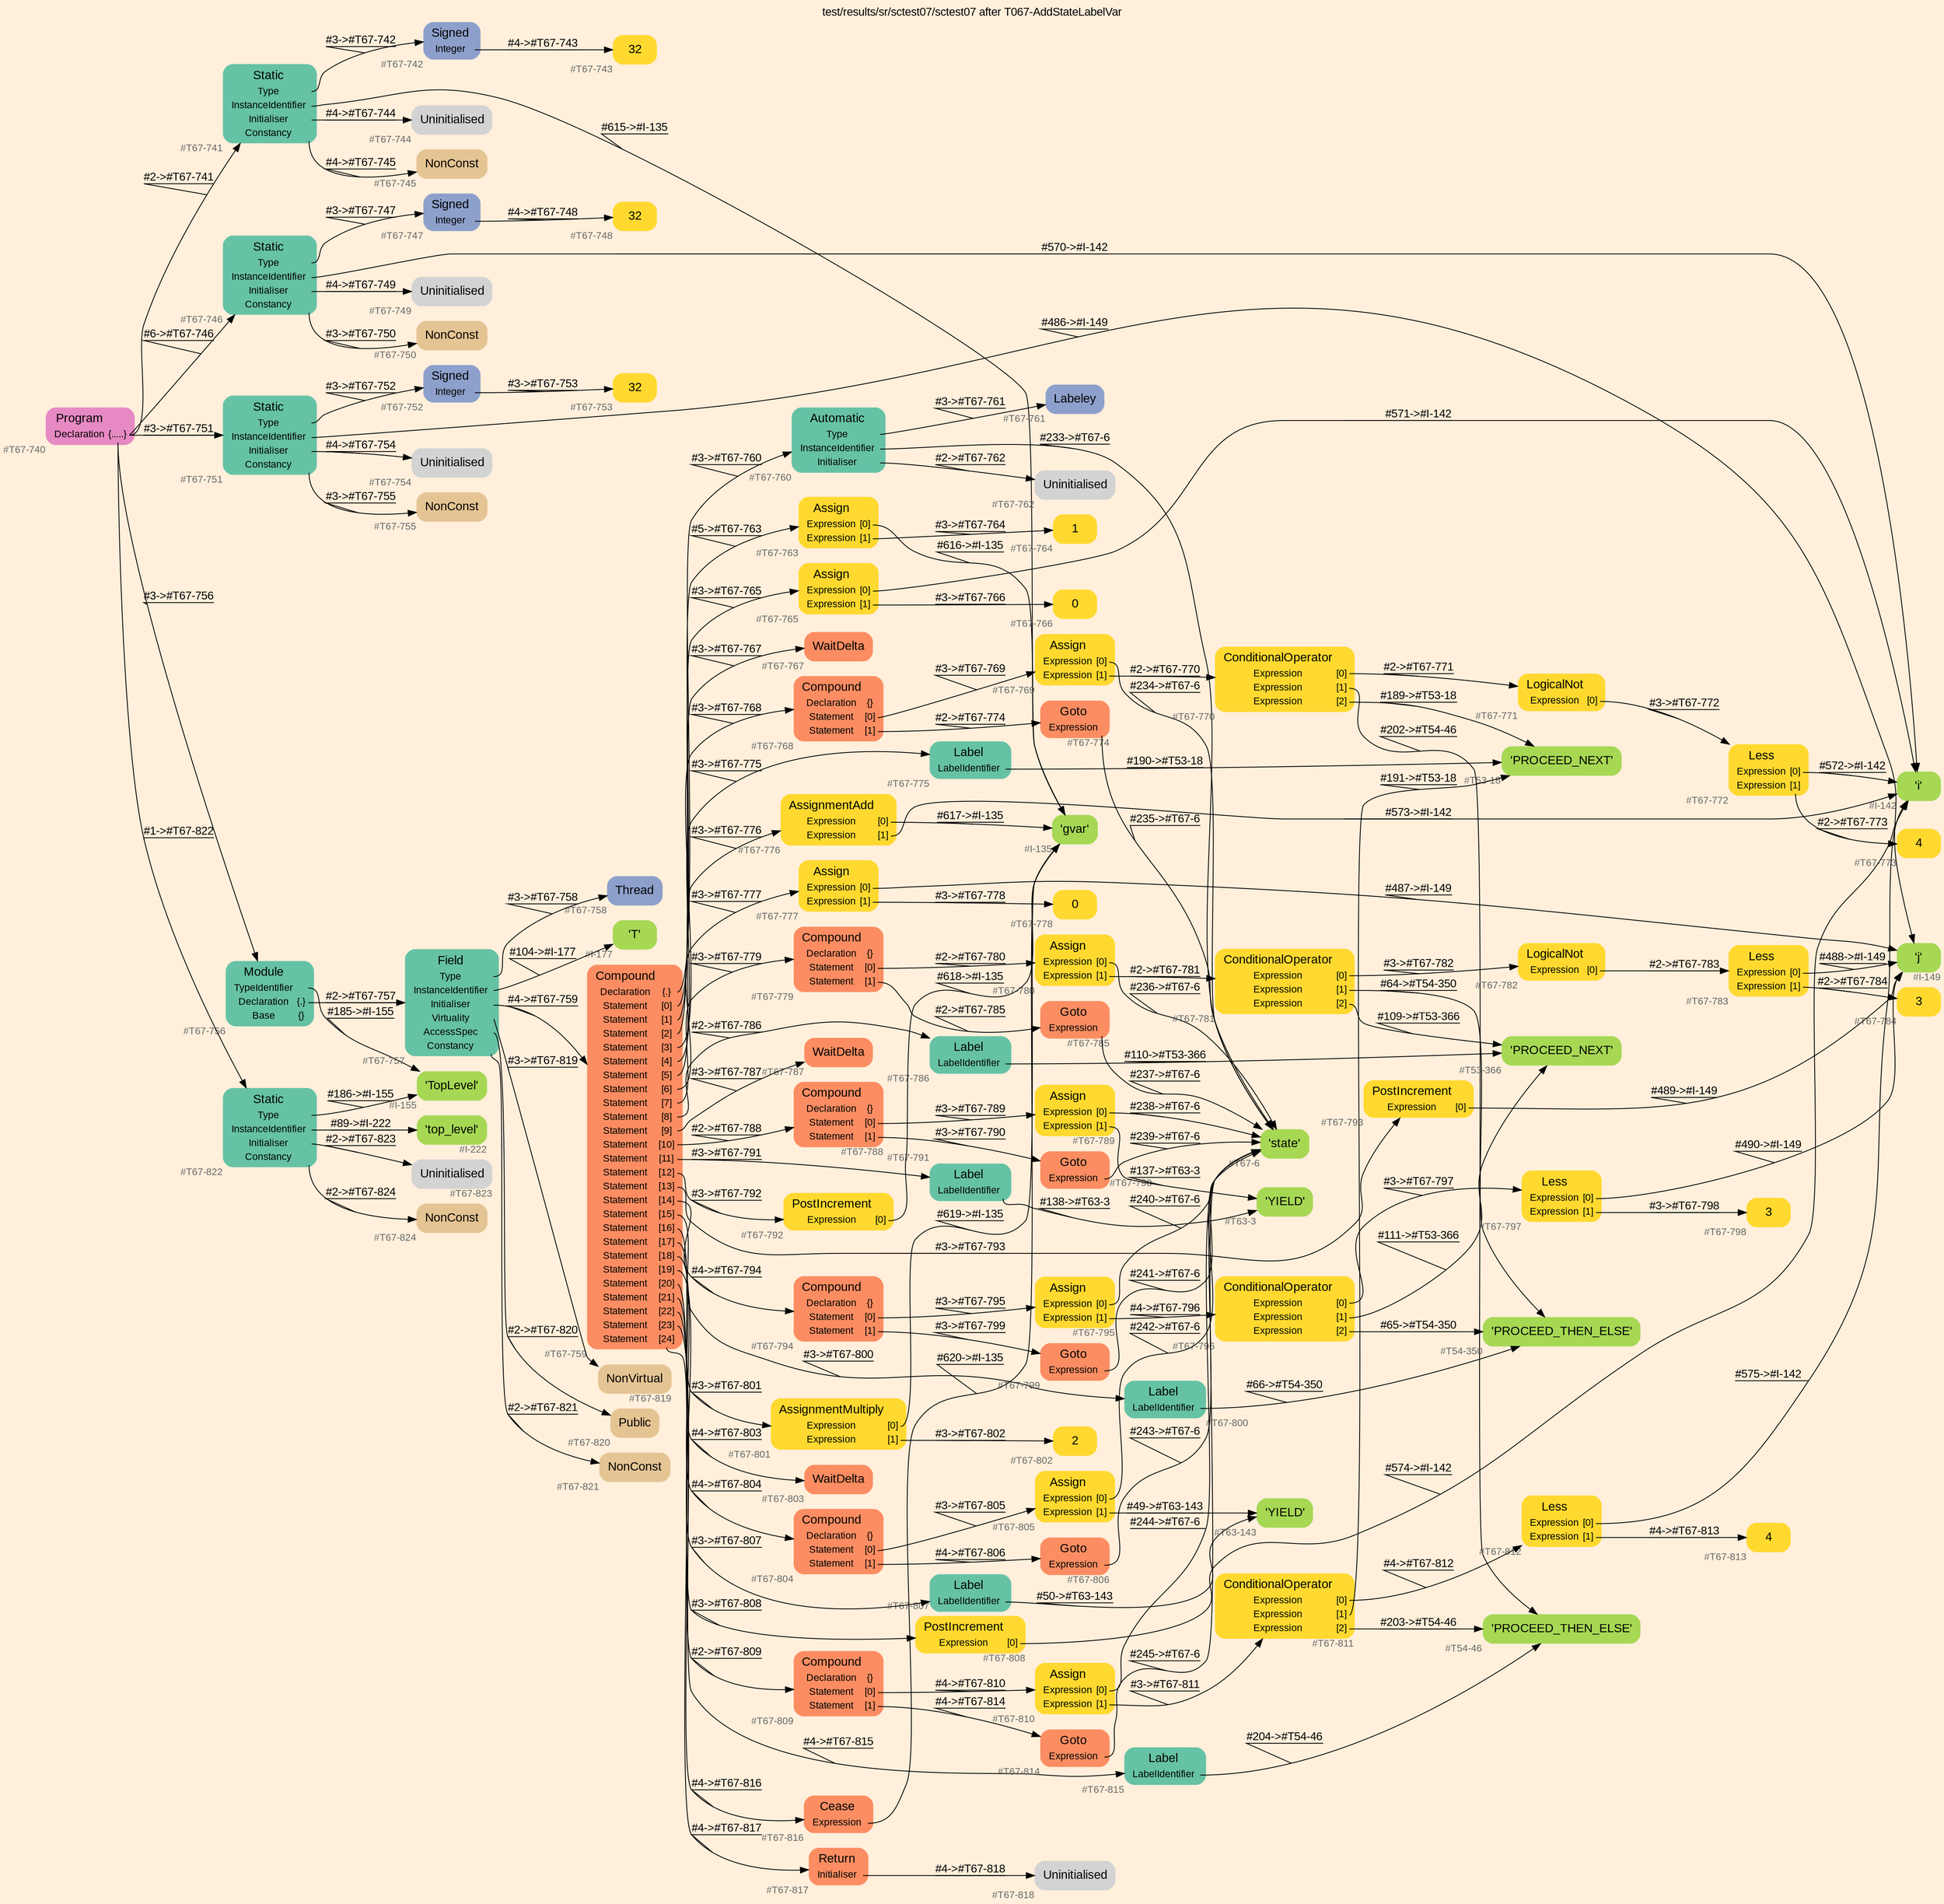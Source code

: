 digraph "test/results/sr/sctest07/sctest07 after T067-AddStateLabelVar" {
label = "test/results/sr/sctest07/sctest07 after T067-AddStateLabelVar"
labelloc = t
graph [
    rankdir = "LR"
    ranksep = 0.3
    bgcolor = antiquewhite1
    color = black
    fontcolor = black
    fontname = "Arial"
];
node [
    fontname = "Arial"
];
edge [
    fontname = "Arial"
];

// -------------------- node figure --------------------
// -------- block #T67-740 ----------
"#T67-740" [
    fillcolor = "/set28/4"
    xlabel = "#T67-740"
    fontsize = "12"
    fontcolor = grey40
    shape = "plaintext"
    label = <<TABLE BORDER="0" CELLBORDER="0" CELLSPACING="0">
     <TR><TD><FONT COLOR="black" POINT-SIZE="15">Program</FONT></TD></TR>
     <TR><TD><FONT COLOR="black" POINT-SIZE="12">Declaration</FONT></TD><TD PORT="port0"><FONT COLOR="black" POINT-SIZE="12">{.....}</FONT></TD></TR>
    </TABLE>>
    style = "rounded,filled"
];

// -------- block #T67-741 ----------
"#T67-741" [
    fillcolor = "/set28/1"
    xlabel = "#T67-741"
    fontsize = "12"
    fontcolor = grey40
    shape = "plaintext"
    label = <<TABLE BORDER="0" CELLBORDER="0" CELLSPACING="0">
     <TR><TD><FONT COLOR="black" POINT-SIZE="15">Static</FONT></TD></TR>
     <TR><TD><FONT COLOR="black" POINT-SIZE="12">Type</FONT></TD><TD PORT="port0"></TD></TR>
     <TR><TD><FONT COLOR="black" POINT-SIZE="12">InstanceIdentifier</FONT></TD><TD PORT="port1"></TD></TR>
     <TR><TD><FONT COLOR="black" POINT-SIZE="12">Initialiser</FONT></TD><TD PORT="port2"></TD></TR>
     <TR><TD><FONT COLOR="black" POINT-SIZE="12">Constancy</FONT></TD><TD PORT="port3"></TD></TR>
    </TABLE>>
    style = "rounded,filled"
];

// -------- block #T67-742 ----------
"#T67-742" [
    fillcolor = "/set28/3"
    xlabel = "#T67-742"
    fontsize = "12"
    fontcolor = grey40
    shape = "plaintext"
    label = <<TABLE BORDER="0" CELLBORDER="0" CELLSPACING="0">
     <TR><TD><FONT COLOR="black" POINT-SIZE="15">Signed</FONT></TD></TR>
     <TR><TD><FONT COLOR="black" POINT-SIZE="12">Integer</FONT></TD><TD PORT="port0"></TD></TR>
    </TABLE>>
    style = "rounded,filled"
];

// -------- block #T67-743 ----------
"#T67-743" [
    fillcolor = "/set28/6"
    xlabel = "#T67-743"
    fontsize = "12"
    fontcolor = grey40
    shape = "plaintext"
    label = <<TABLE BORDER="0" CELLBORDER="0" CELLSPACING="0">
     <TR><TD><FONT COLOR="black" POINT-SIZE="15">32</FONT></TD></TR>
    </TABLE>>
    style = "rounded,filled"
];

// -------- block #I-135 ----------
"#I-135" [
    fillcolor = "/set28/5"
    xlabel = "#I-135"
    fontsize = "12"
    fontcolor = grey40
    shape = "plaintext"
    label = <<TABLE BORDER="0" CELLBORDER="0" CELLSPACING="0">
     <TR><TD><FONT COLOR="black" POINT-SIZE="15">'gvar'</FONT></TD></TR>
    </TABLE>>
    style = "rounded,filled"
];

// -------- block #T67-744 ----------
"#T67-744" [
    xlabel = "#T67-744"
    fontsize = "12"
    fontcolor = grey40
    shape = "plaintext"
    label = <<TABLE BORDER="0" CELLBORDER="0" CELLSPACING="0">
     <TR><TD><FONT COLOR="black" POINT-SIZE="15">Uninitialised</FONT></TD></TR>
    </TABLE>>
    style = "rounded,filled"
];

// -------- block #T67-745 ----------
"#T67-745" [
    fillcolor = "/set28/7"
    xlabel = "#T67-745"
    fontsize = "12"
    fontcolor = grey40
    shape = "plaintext"
    label = <<TABLE BORDER="0" CELLBORDER="0" CELLSPACING="0">
     <TR><TD><FONT COLOR="black" POINT-SIZE="15">NonConst</FONT></TD></TR>
    </TABLE>>
    style = "rounded,filled"
];

// -------- block #T67-746 ----------
"#T67-746" [
    fillcolor = "/set28/1"
    xlabel = "#T67-746"
    fontsize = "12"
    fontcolor = grey40
    shape = "plaintext"
    label = <<TABLE BORDER="0" CELLBORDER="0" CELLSPACING="0">
     <TR><TD><FONT COLOR="black" POINT-SIZE="15">Static</FONT></TD></TR>
     <TR><TD><FONT COLOR="black" POINT-SIZE="12">Type</FONT></TD><TD PORT="port0"></TD></TR>
     <TR><TD><FONT COLOR="black" POINT-SIZE="12">InstanceIdentifier</FONT></TD><TD PORT="port1"></TD></TR>
     <TR><TD><FONT COLOR="black" POINT-SIZE="12">Initialiser</FONT></TD><TD PORT="port2"></TD></TR>
     <TR><TD><FONT COLOR="black" POINT-SIZE="12">Constancy</FONT></TD><TD PORT="port3"></TD></TR>
    </TABLE>>
    style = "rounded,filled"
];

// -------- block #T67-747 ----------
"#T67-747" [
    fillcolor = "/set28/3"
    xlabel = "#T67-747"
    fontsize = "12"
    fontcolor = grey40
    shape = "plaintext"
    label = <<TABLE BORDER="0" CELLBORDER="0" CELLSPACING="0">
     <TR><TD><FONT COLOR="black" POINT-SIZE="15">Signed</FONT></TD></TR>
     <TR><TD><FONT COLOR="black" POINT-SIZE="12">Integer</FONT></TD><TD PORT="port0"></TD></TR>
    </TABLE>>
    style = "rounded,filled"
];

// -------- block #T67-748 ----------
"#T67-748" [
    fillcolor = "/set28/6"
    xlabel = "#T67-748"
    fontsize = "12"
    fontcolor = grey40
    shape = "plaintext"
    label = <<TABLE BORDER="0" CELLBORDER="0" CELLSPACING="0">
     <TR><TD><FONT COLOR="black" POINT-SIZE="15">32</FONT></TD></TR>
    </TABLE>>
    style = "rounded,filled"
];

// -------- block #I-142 ----------
"#I-142" [
    fillcolor = "/set28/5"
    xlabel = "#I-142"
    fontsize = "12"
    fontcolor = grey40
    shape = "plaintext"
    label = <<TABLE BORDER="0" CELLBORDER="0" CELLSPACING="0">
     <TR><TD><FONT COLOR="black" POINT-SIZE="15">'i'</FONT></TD></TR>
    </TABLE>>
    style = "rounded,filled"
];

// -------- block #T67-749 ----------
"#T67-749" [
    xlabel = "#T67-749"
    fontsize = "12"
    fontcolor = grey40
    shape = "plaintext"
    label = <<TABLE BORDER="0" CELLBORDER="0" CELLSPACING="0">
     <TR><TD><FONT COLOR="black" POINT-SIZE="15">Uninitialised</FONT></TD></TR>
    </TABLE>>
    style = "rounded,filled"
];

// -------- block #T67-750 ----------
"#T67-750" [
    fillcolor = "/set28/7"
    xlabel = "#T67-750"
    fontsize = "12"
    fontcolor = grey40
    shape = "plaintext"
    label = <<TABLE BORDER="0" CELLBORDER="0" CELLSPACING="0">
     <TR><TD><FONT COLOR="black" POINT-SIZE="15">NonConst</FONT></TD></TR>
    </TABLE>>
    style = "rounded,filled"
];

// -------- block #T67-751 ----------
"#T67-751" [
    fillcolor = "/set28/1"
    xlabel = "#T67-751"
    fontsize = "12"
    fontcolor = grey40
    shape = "plaintext"
    label = <<TABLE BORDER="0" CELLBORDER="0" CELLSPACING="0">
     <TR><TD><FONT COLOR="black" POINT-SIZE="15">Static</FONT></TD></TR>
     <TR><TD><FONT COLOR="black" POINT-SIZE="12">Type</FONT></TD><TD PORT="port0"></TD></TR>
     <TR><TD><FONT COLOR="black" POINT-SIZE="12">InstanceIdentifier</FONT></TD><TD PORT="port1"></TD></TR>
     <TR><TD><FONT COLOR="black" POINT-SIZE="12">Initialiser</FONT></TD><TD PORT="port2"></TD></TR>
     <TR><TD><FONT COLOR="black" POINT-SIZE="12">Constancy</FONT></TD><TD PORT="port3"></TD></TR>
    </TABLE>>
    style = "rounded,filled"
];

// -------- block #T67-752 ----------
"#T67-752" [
    fillcolor = "/set28/3"
    xlabel = "#T67-752"
    fontsize = "12"
    fontcolor = grey40
    shape = "plaintext"
    label = <<TABLE BORDER="0" CELLBORDER="0" CELLSPACING="0">
     <TR><TD><FONT COLOR="black" POINT-SIZE="15">Signed</FONT></TD></TR>
     <TR><TD><FONT COLOR="black" POINT-SIZE="12">Integer</FONT></TD><TD PORT="port0"></TD></TR>
    </TABLE>>
    style = "rounded,filled"
];

// -------- block #T67-753 ----------
"#T67-753" [
    fillcolor = "/set28/6"
    xlabel = "#T67-753"
    fontsize = "12"
    fontcolor = grey40
    shape = "plaintext"
    label = <<TABLE BORDER="0" CELLBORDER="0" CELLSPACING="0">
     <TR><TD><FONT COLOR="black" POINT-SIZE="15">32</FONT></TD></TR>
    </TABLE>>
    style = "rounded,filled"
];

// -------- block #I-149 ----------
"#I-149" [
    fillcolor = "/set28/5"
    xlabel = "#I-149"
    fontsize = "12"
    fontcolor = grey40
    shape = "plaintext"
    label = <<TABLE BORDER="0" CELLBORDER="0" CELLSPACING="0">
     <TR><TD><FONT COLOR="black" POINT-SIZE="15">'j'</FONT></TD></TR>
    </TABLE>>
    style = "rounded,filled"
];

// -------- block #T67-754 ----------
"#T67-754" [
    xlabel = "#T67-754"
    fontsize = "12"
    fontcolor = grey40
    shape = "plaintext"
    label = <<TABLE BORDER="0" CELLBORDER="0" CELLSPACING="0">
     <TR><TD><FONT COLOR="black" POINT-SIZE="15">Uninitialised</FONT></TD></TR>
    </TABLE>>
    style = "rounded,filled"
];

// -------- block #T67-755 ----------
"#T67-755" [
    fillcolor = "/set28/7"
    xlabel = "#T67-755"
    fontsize = "12"
    fontcolor = grey40
    shape = "plaintext"
    label = <<TABLE BORDER="0" CELLBORDER="0" CELLSPACING="0">
     <TR><TD><FONT COLOR="black" POINT-SIZE="15">NonConst</FONT></TD></TR>
    </TABLE>>
    style = "rounded,filled"
];

// -------- block #T67-756 ----------
"#T67-756" [
    fillcolor = "/set28/1"
    xlabel = "#T67-756"
    fontsize = "12"
    fontcolor = grey40
    shape = "plaintext"
    label = <<TABLE BORDER="0" CELLBORDER="0" CELLSPACING="0">
     <TR><TD><FONT COLOR="black" POINT-SIZE="15">Module</FONT></TD></TR>
     <TR><TD><FONT COLOR="black" POINT-SIZE="12">TypeIdentifier</FONT></TD><TD PORT="port0"></TD></TR>
     <TR><TD><FONT COLOR="black" POINT-SIZE="12">Declaration</FONT></TD><TD PORT="port1"><FONT COLOR="black" POINT-SIZE="12">{.}</FONT></TD></TR>
     <TR><TD><FONT COLOR="black" POINT-SIZE="12">Base</FONT></TD><TD PORT="port2"><FONT COLOR="black" POINT-SIZE="12">{}</FONT></TD></TR>
    </TABLE>>
    style = "rounded,filled"
];

// -------- block #I-155 ----------
"#I-155" [
    fillcolor = "/set28/5"
    xlabel = "#I-155"
    fontsize = "12"
    fontcolor = grey40
    shape = "plaintext"
    label = <<TABLE BORDER="0" CELLBORDER="0" CELLSPACING="0">
     <TR><TD><FONT COLOR="black" POINT-SIZE="15">'TopLevel'</FONT></TD></TR>
    </TABLE>>
    style = "rounded,filled"
];

// -------- block #T67-757 ----------
"#T67-757" [
    fillcolor = "/set28/1"
    xlabel = "#T67-757"
    fontsize = "12"
    fontcolor = grey40
    shape = "plaintext"
    label = <<TABLE BORDER="0" CELLBORDER="0" CELLSPACING="0">
     <TR><TD><FONT COLOR="black" POINT-SIZE="15">Field</FONT></TD></TR>
     <TR><TD><FONT COLOR="black" POINT-SIZE="12">Type</FONT></TD><TD PORT="port0"></TD></TR>
     <TR><TD><FONT COLOR="black" POINT-SIZE="12">InstanceIdentifier</FONT></TD><TD PORT="port1"></TD></TR>
     <TR><TD><FONT COLOR="black" POINT-SIZE="12">Initialiser</FONT></TD><TD PORT="port2"></TD></TR>
     <TR><TD><FONT COLOR="black" POINT-SIZE="12">Virtuality</FONT></TD><TD PORT="port3"></TD></TR>
     <TR><TD><FONT COLOR="black" POINT-SIZE="12">AccessSpec</FONT></TD><TD PORT="port4"></TD></TR>
     <TR><TD><FONT COLOR="black" POINT-SIZE="12">Constancy</FONT></TD><TD PORT="port5"></TD></TR>
    </TABLE>>
    style = "rounded,filled"
];

// -------- block #T67-758 ----------
"#T67-758" [
    fillcolor = "/set28/3"
    xlabel = "#T67-758"
    fontsize = "12"
    fontcolor = grey40
    shape = "plaintext"
    label = <<TABLE BORDER="0" CELLBORDER="0" CELLSPACING="0">
     <TR><TD><FONT COLOR="black" POINT-SIZE="15">Thread</FONT></TD></TR>
    </TABLE>>
    style = "rounded,filled"
];

// -------- block #I-177 ----------
"#I-177" [
    fillcolor = "/set28/5"
    xlabel = "#I-177"
    fontsize = "12"
    fontcolor = grey40
    shape = "plaintext"
    label = <<TABLE BORDER="0" CELLBORDER="0" CELLSPACING="0">
     <TR><TD><FONT COLOR="black" POINT-SIZE="15">'T'</FONT></TD></TR>
    </TABLE>>
    style = "rounded,filled"
];

// -------- block #T67-759 ----------
"#T67-759" [
    fillcolor = "/set28/2"
    xlabel = "#T67-759"
    fontsize = "12"
    fontcolor = grey40
    shape = "plaintext"
    label = <<TABLE BORDER="0" CELLBORDER="0" CELLSPACING="0">
     <TR><TD><FONT COLOR="black" POINT-SIZE="15">Compound</FONT></TD></TR>
     <TR><TD><FONT COLOR="black" POINT-SIZE="12">Declaration</FONT></TD><TD PORT="port0"><FONT COLOR="black" POINT-SIZE="12">{.}</FONT></TD></TR>
     <TR><TD><FONT COLOR="black" POINT-SIZE="12">Statement</FONT></TD><TD PORT="port1"><FONT COLOR="black" POINT-SIZE="12">[0]</FONT></TD></TR>
     <TR><TD><FONT COLOR="black" POINT-SIZE="12">Statement</FONT></TD><TD PORT="port2"><FONT COLOR="black" POINT-SIZE="12">[1]</FONT></TD></TR>
     <TR><TD><FONT COLOR="black" POINT-SIZE="12">Statement</FONT></TD><TD PORT="port3"><FONT COLOR="black" POINT-SIZE="12">[2]</FONT></TD></TR>
     <TR><TD><FONT COLOR="black" POINT-SIZE="12">Statement</FONT></TD><TD PORT="port4"><FONT COLOR="black" POINT-SIZE="12">[3]</FONT></TD></TR>
     <TR><TD><FONT COLOR="black" POINT-SIZE="12">Statement</FONT></TD><TD PORT="port5"><FONT COLOR="black" POINT-SIZE="12">[4]</FONT></TD></TR>
     <TR><TD><FONT COLOR="black" POINT-SIZE="12">Statement</FONT></TD><TD PORT="port6"><FONT COLOR="black" POINT-SIZE="12">[5]</FONT></TD></TR>
     <TR><TD><FONT COLOR="black" POINT-SIZE="12">Statement</FONT></TD><TD PORT="port7"><FONT COLOR="black" POINT-SIZE="12">[6]</FONT></TD></TR>
     <TR><TD><FONT COLOR="black" POINT-SIZE="12">Statement</FONT></TD><TD PORT="port8"><FONT COLOR="black" POINT-SIZE="12">[7]</FONT></TD></TR>
     <TR><TD><FONT COLOR="black" POINT-SIZE="12">Statement</FONT></TD><TD PORT="port9"><FONT COLOR="black" POINT-SIZE="12">[8]</FONT></TD></TR>
     <TR><TD><FONT COLOR="black" POINT-SIZE="12">Statement</FONT></TD><TD PORT="port10"><FONT COLOR="black" POINT-SIZE="12">[9]</FONT></TD></TR>
     <TR><TD><FONT COLOR="black" POINT-SIZE="12">Statement</FONT></TD><TD PORT="port11"><FONT COLOR="black" POINT-SIZE="12">[10]</FONT></TD></TR>
     <TR><TD><FONT COLOR="black" POINT-SIZE="12">Statement</FONT></TD><TD PORT="port12"><FONT COLOR="black" POINT-SIZE="12">[11]</FONT></TD></TR>
     <TR><TD><FONT COLOR="black" POINT-SIZE="12">Statement</FONT></TD><TD PORT="port13"><FONT COLOR="black" POINT-SIZE="12">[12]</FONT></TD></TR>
     <TR><TD><FONT COLOR="black" POINT-SIZE="12">Statement</FONT></TD><TD PORT="port14"><FONT COLOR="black" POINT-SIZE="12">[13]</FONT></TD></TR>
     <TR><TD><FONT COLOR="black" POINT-SIZE="12">Statement</FONT></TD><TD PORT="port15"><FONT COLOR="black" POINT-SIZE="12">[14]</FONT></TD></TR>
     <TR><TD><FONT COLOR="black" POINT-SIZE="12">Statement</FONT></TD><TD PORT="port16"><FONT COLOR="black" POINT-SIZE="12">[15]</FONT></TD></TR>
     <TR><TD><FONT COLOR="black" POINT-SIZE="12">Statement</FONT></TD><TD PORT="port17"><FONT COLOR="black" POINT-SIZE="12">[16]</FONT></TD></TR>
     <TR><TD><FONT COLOR="black" POINT-SIZE="12">Statement</FONT></TD><TD PORT="port18"><FONT COLOR="black" POINT-SIZE="12">[17]</FONT></TD></TR>
     <TR><TD><FONT COLOR="black" POINT-SIZE="12">Statement</FONT></TD><TD PORT="port19"><FONT COLOR="black" POINT-SIZE="12">[18]</FONT></TD></TR>
     <TR><TD><FONT COLOR="black" POINT-SIZE="12">Statement</FONT></TD><TD PORT="port20"><FONT COLOR="black" POINT-SIZE="12">[19]</FONT></TD></TR>
     <TR><TD><FONT COLOR="black" POINT-SIZE="12">Statement</FONT></TD><TD PORT="port21"><FONT COLOR="black" POINT-SIZE="12">[20]</FONT></TD></TR>
     <TR><TD><FONT COLOR="black" POINT-SIZE="12">Statement</FONT></TD><TD PORT="port22"><FONT COLOR="black" POINT-SIZE="12">[21]</FONT></TD></TR>
     <TR><TD><FONT COLOR="black" POINT-SIZE="12">Statement</FONT></TD><TD PORT="port23"><FONT COLOR="black" POINT-SIZE="12">[22]</FONT></TD></TR>
     <TR><TD><FONT COLOR="black" POINT-SIZE="12">Statement</FONT></TD><TD PORT="port24"><FONT COLOR="black" POINT-SIZE="12">[23]</FONT></TD></TR>
     <TR><TD><FONT COLOR="black" POINT-SIZE="12">Statement</FONT></TD><TD PORT="port25"><FONT COLOR="black" POINT-SIZE="12">[24]</FONT></TD></TR>
    </TABLE>>
    style = "rounded,filled"
];

// -------- block #T67-760 ----------
"#T67-760" [
    fillcolor = "/set28/1"
    xlabel = "#T67-760"
    fontsize = "12"
    fontcolor = grey40
    shape = "plaintext"
    label = <<TABLE BORDER="0" CELLBORDER="0" CELLSPACING="0">
     <TR><TD><FONT COLOR="black" POINT-SIZE="15">Automatic</FONT></TD></TR>
     <TR><TD><FONT COLOR="black" POINT-SIZE="12">Type</FONT></TD><TD PORT="port0"></TD></TR>
     <TR><TD><FONT COLOR="black" POINT-SIZE="12">InstanceIdentifier</FONT></TD><TD PORT="port1"></TD></TR>
     <TR><TD><FONT COLOR="black" POINT-SIZE="12">Initialiser</FONT></TD><TD PORT="port2"></TD></TR>
    </TABLE>>
    style = "rounded,filled"
];

// -------- block #T67-761 ----------
"#T67-761" [
    fillcolor = "/set28/3"
    xlabel = "#T67-761"
    fontsize = "12"
    fontcolor = grey40
    shape = "plaintext"
    label = <<TABLE BORDER="0" CELLBORDER="0" CELLSPACING="0">
     <TR><TD><FONT COLOR="black" POINT-SIZE="15">Labeley</FONT></TD></TR>
    </TABLE>>
    style = "rounded,filled"
];

// -------- block #T67-6 ----------
"#T67-6" [
    fillcolor = "/set28/5"
    xlabel = "#T67-6"
    fontsize = "12"
    fontcolor = grey40
    shape = "plaintext"
    label = <<TABLE BORDER="0" CELLBORDER="0" CELLSPACING="0">
     <TR><TD><FONT COLOR="black" POINT-SIZE="15">'state'</FONT></TD></TR>
    </TABLE>>
    style = "rounded,filled"
];

// -------- block #T67-762 ----------
"#T67-762" [
    xlabel = "#T67-762"
    fontsize = "12"
    fontcolor = grey40
    shape = "plaintext"
    label = <<TABLE BORDER="0" CELLBORDER="0" CELLSPACING="0">
     <TR><TD><FONT COLOR="black" POINT-SIZE="15">Uninitialised</FONT></TD></TR>
    </TABLE>>
    style = "rounded,filled"
];

// -------- block #T67-763 ----------
"#T67-763" [
    fillcolor = "/set28/6"
    xlabel = "#T67-763"
    fontsize = "12"
    fontcolor = grey40
    shape = "plaintext"
    label = <<TABLE BORDER="0" CELLBORDER="0" CELLSPACING="0">
     <TR><TD><FONT COLOR="black" POINT-SIZE="15">Assign</FONT></TD></TR>
     <TR><TD><FONT COLOR="black" POINT-SIZE="12">Expression</FONT></TD><TD PORT="port0"><FONT COLOR="black" POINT-SIZE="12">[0]</FONT></TD></TR>
     <TR><TD><FONT COLOR="black" POINT-SIZE="12">Expression</FONT></TD><TD PORT="port1"><FONT COLOR="black" POINT-SIZE="12">[1]</FONT></TD></TR>
    </TABLE>>
    style = "rounded,filled"
];

// -------- block #T67-764 ----------
"#T67-764" [
    fillcolor = "/set28/6"
    xlabel = "#T67-764"
    fontsize = "12"
    fontcolor = grey40
    shape = "plaintext"
    label = <<TABLE BORDER="0" CELLBORDER="0" CELLSPACING="0">
     <TR><TD><FONT COLOR="black" POINT-SIZE="15">1</FONT></TD></TR>
    </TABLE>>
    style = "rounded,filled"
];

// -------- block #T67-765 ----------
"#T67-765" [
    fillcolor = "/set28/6"
    xlabel = "#T67-765"
    fontsize = "12"
    fontcolor = grey40
    shape = "plaintext"
    label = <<TABLE BORDER="0" CELLBORDER="0" CELLSPACING="0">
     <TR><TD><FONT COLOR="black" POINT-SIZE="15">Assign</FONT></TD></TR>
     <TR><TD><FONT COLOR="black" POINT-SIZE="12">Expression</FONT></TD><TD PORT="port0"><FONT COLOR="black" POINT-SIZE="12">[0]</FONT></TD></TR>
     <TR><TD><FONT COLOR="black" POINT-SIZE="12">Expression</FONT></TD><TD PORT="port1"><FONT COLOR="black" POINT-SIZE="12">[1]</FONT></TD></TR>
    </TABLE>>
    style = "rounded,filled"
];

// -------- block #T67-766 ----------
"#T67-766" [
    fillcolor = "/set28/6"
    xlabel = "#T67-766"
    fontsize = "12"
    fontcolor = grey40
    shape = "plaintext"
    label = <<TABLE BORDER="0" CELLBORDER="0" CELLSPACING="0">
     <TR><TD><FONT COLOR="black" POINT-SIZE="15">0</FONT></TD></TR>
    </TABLE>>
    style = "rounded,filled"
];

// -------- block #T67-767 ----------
"#T67-767" [
    fillcolor = "/set28/2"
    xlabel = "#T67-767"
    fontsize = "12"
    fontcolor = grey40
    shape = "plaintext"
    label = <<TABLE BORDER="0" CELLBORDER="0" CELLSPACING="0">
     <TR><TD><FONT COLOR="black" POINT-SIZE="15">WaitDelta</FONT></TD></TR>
    </TABLE>>
    style = "rounded,filled"
];

// -------- block #T67-768 ----------
"#T67-768" [
    fillcolor = "/set28/2"
    xlabel = "#T67-768"
    fontsize = "12"
    fontcolor = grey40
    shape = "plaintext"
    label = <<TABLE BORDER="0" CELLBORDER="0" CELLSPACING="0">
     <TR><TD><FONT COLOR="black" POINT-SIZE="15">Compound</FONT></TD></TR>
     <TR><TD><FONT COLOR="black" POINT-SIZE="12">Declaration</FONT></TD><TD PORT="port0"><FONT COLOR="black" POINT-SIZE="12">{}</FONT></TD></TR>
     <TR><TD><FONT COLOR="black" POINT-SIZE="12">Statement</FONT></TD><TD PORT="port1"><FONT COLOR="black" POINT-SIZE="12">[0]</FONT></TD></TR>
     <TR><TD><FONT COLOR="black" POINT-SIZE="12">Statement</FONT></TD><TD PORT="port2"><FONT COLOR="black" POINT-SIZE="12">[1]</FONT></TD></TR>
    </TABLE>>
    style = "rounded,filled"
];

// -------- block #T67-769 ----------
"#T67-769" [
    fillcolor = "/set28/6"
    xlabel = "#T67-769"
    fontsize = "12"
    fontcolor = grey40
    shape = "plaintext"
    label = <<TABLE BORDER="0" CELLBORDER="0" CELLSPACING="0">
     <TR><TD><FONT COLOR="black" POINT-SIZE="15">Assign</FONT></TD></TR>
     <TR><TD><FONT COLOR="black" POINT-SIZE="12">Expression</FONT></TD><TD PORT="port0"><FONT COLOR="black" POINT-SIZE="12">[0]</FONT></TD></TR>
     <TR><TD><FONT COLOR="black" POINT-SIZE="12">Expression</FONT></TD><TD PORT="port1"><FONT COLOR="black" POINT-SIZE="12">[1]</FONT></TD></TR>
    </TABLE>>
    style = "rounded,filled"
];

// -------- block #T67-770 ----------
"#T67-770" [
    fillcolor = "/set28/6"
    xlabel = "#T67-770"
    fontsize = "12"
    fontcolor = grey40
    shape = "plaintext"
    label = <<TABLE BORDER="0" CELLBORDER="0" CELLSPACING="0">
     <TR><TD><FONT COLOR="black" POINT-SIZE="15">ConditionalOperator</FONT></TD></TR>
     <TR><TD><FONT COLOR="black" POINT-SIZE="12">Expression</FONT></TD><TD PORT="port0"><FONT COLOR="black" POINT-SIZE="12">[0]</FONT></TD></TR>
     <TR><TD><FONT COLOR="black" POINT-SIZE="12">Expression</FONT></TD><TD PORT="port1"><FONT COLOR="black" POINT-SIZE="12">[1]</FONT></TD></TR>
     <TR><TD><FONT COLOR="black" POINT-SIZE="12">Expression</FONT></TD><TD PORT="port2"><FONT COLOR="black" POINT-SIZE="12">[2]</FONT></TD></TR>
    </TABLE>>
    style = "rounded,filled"
];

// -------- block #T67-771 ----------
"#T67-771" [
    fillcolor = "/set28/6"
    xlabel = "#T67-771"
    fontsize = "12"
    fontcolor = grey40
    shape = "plaintext"
    label = <<TABLE BORDER="0" CELLBORDER="0" CELLSPACING="0">
     <TR><TD><FONT COLOR="black" POINT-SIZE="15">LogicalNot</FONT></TD></TR>
     <TR><TD><FONT COLOR="black" POINT-SIZE="12">Expression</FONT></TD><TD PORT="port0"><FONT COLOR="black" POINT-SIZE="12">[0]</FONT></TD></TR>
    </TABLE>>
    style = "rounded,filled"
];

// -------- block #T67-772 ----------
"#T67-772" [
    fillcolor = "/set28/6"
    xlabel = "#T67-772"
    fontsize = "12"
    fontcolor = grey40
    shape = "plaintext"
    label = <<TABLE BORDER="0" CELLBORDER="0" CELLSPACING="0">
     <TR><TD><FONT COLOR="black" POINT-SIZE="15">Less</FONT></TD></TR>
     <TR><TD><FONT COLOR="black" POINT-SIZE="12">Expression</FONT></TD><TD PORT="port0"><FONT COLOR="black" POINT-SIZE="12">[0]</FONT></TD></TR>
     <TR><TD><FONT COLOR="black" POINT-SIZE="12">Expression</FONT></TD><TD PORT="port1"><FONT COLOR="black" POINT-SIZE="12">[1]</FONT></TD></TR>
    </TABLE>>
    style = "rounded,filled"
];

// -------- block #T67-773 ----------
"#T67-773" [
    fillcolor = "/set28/6"
    xlabel = "#T67-773"
    fontsize = "12"
    fontcolor = grey40
    shape = "plaintext"
    label = <<TABLE BORDER="0" CELLBORDER="0" CELLSPACING="0">
     <TR><TD><FONT COLOR="black" POINT-SIZE="15">4</FONT></TD></TR>
    </TABLE>>
    style = "rounded,filled"
];

// -------- block #T54-46 ----------
"#T54-46" [
    fillcolor = "/set28/5"
    xlabel = "#T54-46"
    fontsize = "12"
    fontcolor = grey40
    shape = "plaintext"
    label = <<TABLE BORDER="0" CELLBORDER="0" CELLSPACING="0">
     <TR><TD><FONT COLOR="black" POINT-SIZE="15">'PROCEED_THEN_ELSE'</FONT></TD></TR>
    </TABLE>>
    style = "rounded,filled"
];

// -------- block #T53-18 ----------
"#T53-18" [
    fillcolor = "/set28/5"
    xlabel = "#T53-18"
    fontsize = "12"
    fontcolor = grey40
    shape = "plaintext"
    label = <<TABLE BORDER="0" CELLBORDER="0" CELLSPACING="0">
     <TR><TD><FONT COLOR="black" POINT-SIZE="15">'PROCEED_NEXT'</FONT></TD></TR>
    </TABLE>>
    style = "rounded,filled"
];

// -------- block #T67-774 ----------
"#T67-774" [
    fillcolor = "/set28/2"
    xlabel = "#T67-774"
    fontsize = "12"
    fontcolor = grey40
    shape = "plaintext"
    label = <<TABLE BORDER="0" CELLBORDER="0" CELLSPACING="0">
     <TR><TD><FONT COLOR="black" POINT-SIZE="15">Goto</FONT></TD></TR>
     <TR><TD><FONT COLOR="black" POINT-SIZE="12">Expression</FONT></TD><TD PORT="port0"></TD></TR>
    </TABLE>>
    style = "rounded,filled"
];

// -------- block #T67-775 ----------
"#T67-775" [
    fillcolor = "/set28/1"
    xlabel = "#T67-775"
    fontsize = "12"
    fontcolor = grey40
    shape = "plaintext"
    label = <<TABLE BORDER="0" CELLBORDER="0" CELLSPACING="0">
     <TR><TD><FONT COLOR="black" POINT-SIZE="15">Label</FONT></TD></TR>
     <TR><TD><FONT COLOR="black" POINT-SIZE="12">LabelIdentifier</FONT></TD><TD PORT="port0"></TD></TR>
    </TABLE>>
    style = "rounded,filled"
];

// -------- block #T67-776 ----------
"#T67-776" [
    fillcolor = "/set28/6"
    xlabel = "#T67-776"
    fontsize = "12"
    fontcolor = grey40
    shape = "plaintext"
    label = <<TABLE BORDER="0" CELLBORDER="0" CELLSPACING="0">
     <TR><TD><FONT COLOR="black" POINT-SIZE="15">AssignmentAdd</FONT></TD></TR>
     <TR><TD><FONT COLOR="black" POINT-SIZE="12">Expression</FONT></TD><TD PORT="port0"><FONT COLOR="black" POINT-SIZE="12">[0]</FONT></TD></TR>
     <TR><TD><FONT COLOR="black" POINT-SIZE="12">Expression</FONT></TD><TD PORT="port1"><FONT COLOR="black" POINT-SIZE="12">[1]</FONT></TD></TR>
    </TABLE>>
    style = "rounded,filled"
];

// -------- block #T67-777 ----------
"#T67-777" [
    fillcolor = "/set28/6"
    xlabel = "#T67-777"
    fontsize = "12"
    fontcolor = grey40
    shape = "plaintext"
    label = <<TABLE BORDER="0" CELLBORDER="0" CELLSPACING="0">
     <TR><TD><FONT COLOR="black" POINT-SIZE="15">Assign</FONT></TD></TR>
     <TR><TD><FONT COLOR="black" POINT-SIZE="12">Expression</FONT></TD><TD PORT="port0"><FONT COLOR="black" POINT-SIZE="12">[0]</FONT></TD></TR>
     <TR><TD><FONT COLOR="black" POINT-SIZE="12">Expression</FONT></TD><TD PORT="port1"><FONT COLOR="black" POINT-SIZE="12">[1]</FONT></TD></TR>
    </TABLE>>
    style = "rounded,filled"
];

// -------- block #T67-778 ----------
"#T67-778" [
    fillcolor = "/set28/6"
    xlabel = "#T67-778"
    fontsize = "12"
    fontcolor = grey40
    shape = "plaintext"
    label = <<TABLE BORDER="0" CELLBORDER="0" CELLSPACING="0">
     <TR><TD><FONT COLOR="black" POINT-SIZE="15">0</FONT></TD></TR>
    </TABLE>>
    style = "rounded,filled"
];

// -------- block #T67-779 ----------
"#T67-779" [
    fillcolor = "/set28/2"
    xlabel = "#T67-779"
    fontsize = "12"
    fontcolor = grey40
    shape = "plaintext"
    label = <<TABLE BORDER="0" CELLBORDER="0" CELLSPACING="0">
     <TR><TD><FONT COLOR="black" POINT-SIZE="15">Compound</FONT></TD></TR>
     <TR><TD><FONT COLOR="black" POINT-SIZE="12">Declaration</FONT></TD><TD PORT="port0"><FONT COLOR="black" POINT-SIZE="12">{}</FONT></TD></TR>
     <TR><TD><FONT COLOR="black" POINT-SIZE="12">Statement</FONT></TD><TD PORT="port1"><FONT COLOR="black" POINT-SIZE="12">[0]</FONT></TD></TR>
     <TR><TD><FONT COLOR="black" POINT-SIZE="12">Statement</FONT></TD><TD PORT="port2"><FONT COLOR="black" POINT-SIZE="12">[1]</FONT></TD></TR>
    </TABLE>>
    style = "rounded,filled"
];

// -------- block #T67-780 ----------
"#T67-780" [
    fillcolor = "/set28/6"
    xlabel = "#T67-780"
    fontsize = "12"
    fontcolor = grey40
    shape = "plaintext"
    label = <<TABLE BORDER="0" CELLBORDER="0" CELLSPACING="0">
     <TR><TD><FONT COLOR="black" POINT-SIZE="15">Assign</FONT></TD></TR>
     <TR><TD><FONT COLOR="black" POINT-SIZE="12">Expression</FONT></TD><TD PORT="port0"><FONT COLOR="black" POINT-SIZE="12">[0]</FONT></TD></TR>
     <TR><TD><FONT COLOR="black" POINT-SIZE="12">Expression</FONT></TD><TD PORT="port1"><FONT COLOR="black" POINT-SIZE="12">[1]</FONT></TD></TR>
    </TABLE>>
    style = "rounded,filled"
];

// -------- block #T67-781 ----------
"#T67-781" [
    fillcolor = "/set28/6"
    xlabel = "#T67-781"
    fontsize = "12"
    fontcolor = grey40
    shape = "plaintext"
    label = <<TABLE BORDER="0" CELLBORDER="0" CELLSPACING="0">
     <TR><TD><FONT COLOR="black" POINT-SIZE="15">ConditionalOperator</FONT></TD></TR>
     <TR><TD><FONT COLOR="black" POINT-SIZE="12">Expression</FONT></TD><TD PORT="port0"><FONT COLOR="black" POINT-SIZE="12">[0]</FONT></TD></TR>
     <TR><TD><FONT COLOR="black" POINT-SIZE="12">Expression</FONT></TD><TD PORT="port1"><FONT COLOR="black" POINT-SIZE="12">[1]</FONT></TD></TR>
     <TR><TD><FONT COLOR="black" POINT-SIZE="12">Expression</FONT></TD><TD PORT="port2"><FONT COLOR="black" POINT-SIZE="12">[2]</FONT></TD></TR>
    </TABLE>>
    style = "rounded,filled"
];

// -------- block #T67-782 ----------
"#T67-782" [
    fillcolor = "/set28/6"
    xlabel = "#T67-782"
    fontsize = "12"
    fontcolor = grey40
    shape = "plaintext"
    label = <<TABLE BORDER="0" CELLBORDER="0" CELLSPACING="0">
     <TR><TD><FONT COLOR="black" POINT-SIZE="15">LogicalNot</FONT></TD></TR>
     <TR><TD><FONT COLOR="black" POINT-SIZE="12">Expression</FONT></TD><TD PORT="port0"><FONT COLOR="black" POINT-SIZE="12">[0]</FONT></TD></TR>
    </TABLE>>
    style = "rounded,filled"
];

// -------- block #T67-783 ----------
"#T67-783" [
    fillcolor = "/set28/6"
    xlabel = "#T67-783"
    fontsize = "12"
    fontcolor = grey40
    shape = "plaintext"
    label = <<TABLE BORDER="0" CELLBORDER="0" CELLSPACING="0">
     <TR><TD><FONT COLOR="black" POINT-SIZE="15">Less</FONT></TD></TR>
     <TR><TD><FONT COLOR="black" POINT-SIZE="12">Expression</FONT></TD><TD PORT="port0"><FONT COLOR="black" POINT-SIZE="12">[0]</FONT></TD></TR>
     <TR><TD><FONT COLOR="black" POINT-SIZE="12">Expression</FONT></TD><TD PORT="port1"><FONT COLOR="black" POINT-SIZE="12">[1]</FONT></TD></TR>
    </TABLE>>
    style = "rounded,filled"
];

// -------- block #T67-784 ----------
"#T67-784" [
    fillcolor = "/set28/6"
    xlabel = "#T67-784"
    fontsize = "12"
    fontcolor = grey40
    shape = "plaintext"
    label = <<TABLE BORDER="0" CELLBORDER="0" CELLSPACING="0">
     <TR><TD><FONT COLOR="black" POINT-SIZE="15">3</FONT></TD></TR>
    </TABLE>>
    style = "rounded,filled"
];

// -------- block #T54-350 ----------
"#T54-350" [
    fillcolor = "/set28/5"
    xlabel = "#T54-350"
    fontsize = "12"
    fontcolor = grey40
    shape = "plaintext"
    label = <<TABLE BORDER="0" CELLBORDER="0" CELLSPACING="0">
     <TR><TD><FONT COLOR="black" POINT-SIZE="15">'PROCEED_THEN_ELSE'</FONT></TD></TR>
    </TABLE>>
    style = "rounded,filled"
];

// -------- block #T53-366 ----------
"#T53-366" [
    fillcolor = "/set28/5"
    xlabel = "#T53-366"
    fontsize = "12"
    fontcolor = grey40
    shape = "plaintext"
    label = <<TABLE BORDER="0" CELLBORDER="0" CELLSPACING="0">
     <TR><TD><FONT COLOR="black" POINT-SIZE="15">'PROCEED_NEXT'</FONT></TD></TR>
    </TABLE>>
    style = "rounded,filled"
];

// -------- block #T67-785 ----------
"#T67-785" [
    fillcolor = "/set28/2"
    xlabel = "#T67-785"
    fontsize = "12"
    fontcolor = grey40
    shape = "plaintext"
    label = <<TABLE BORDER="0" CELLBORDER="0" CELLSPACING="0">
     <TR><TD><FONT COLOR="black" POINT-SIZE="15">Goto</FONT></TD></TR>
     <TR><TD><FONT COLOR="black" POINT-SIZE="12">Expression</FONT></TD><TD PORT="port0"></TD></TR>
    </TABLE>>
    style = "rounded,filled"
];

// -------- block #T67-786 ----------
"#T67-786" [
    fillcolor = "/set28/1"
    xlabel = "#T67-786"
    fontsize = "12"
    fontcolor = grey40
    shape = "plaintext"
    label = <<TABLE BORDER="0" CELLBORDER="0" CELLSPACING="0">
     <TR><TD><FONT COLOR="black" POINT-SIZE="15">Label</FONT></TD></TR>
     <TR><TD><FONT COLOR="black" POINT-SIZE="12">LabelIdentifier</FONT></TD><TD PORT="port0"></TD></TR>
    </TABLE>>
    style = "rounded,filled"
];

// -------- block #T67-787 ----------
"#T67-787" [
    fillcolor = "/set28/2"
    xlabel = "#T67-787"
    fontsize = "12"
    fontcolor = grey40
    shape = "plaintext"
    label = <<TABLE BORDER="0" CELLBORDER="0" CELLSPACING="0">
     <TR><TD><FONT COLOR="black" POINT-SIZE="15">WaitDelta</FONT></TD></TR>
    </TABLE>>
    style = "rounded,filled"
];

// -------- block #T67-788 ----------
"#T67-788" [
    fillcolor = "/set28/2"
    xlabel = "#T67-788"
    fontsize = "12"
    fontcolor = grey40
    shape = "plaintext"
    label = <<TABLE BORDER="0" CELLBORDER="0" CELLSPACING="0">
     <TR><TD><FONT COLOR="black" POINT-SIZE="15">Compound</FONT></TD></TR>
     <TR><TD><FONT COLOR="black" POINT-SIZE="12">Declaration</FONT></TD><TD PORT="port0"><FONT COLOR="black" POINT-SIZE="12">{}</FONT></TD></TR>
     <TR><TD><FONT COLOR="black" POINT-SIZE="12">Statement</FONT></TD><TD PORT="port1"><FONT COLOR="black" POINT-SIZE="12">[0]</FONT></TD></TR>
     <TR><TD><FONT COLOR="black" POINT-SIZE="12">Statement</FONT></TD><TD PORT="port2"><FONT COLOR="black" POINT-SIZE="12">[1]</FONT></TD></TR>
    </TABLE>>
    style = "rounded,filled"
];

// -------- block #T67-789 ----------
"#T67-789" [
    fillcolor = "/set28/6"
    xlabel = "#T67-789"
    fontsize = "12"
    fontcolor = grey40
    shape = "plaintext"
    label = <<TABLE BORDER="0" CELLBORDER="0" CELLSPACING="0">
     <TR><TD><FONT COLOR="black" POINT-SIZE="15">Assign</FONT></TD></TR>
     <TR><TD><FONT COLOR="black" POINT-SIZE="12">Expression</FONT></TD><TD PORT="port0"><FONT COLOR="black" POINT-SIZE="12">[0]</FONT></TD></TR>
     <TR><TD><FONT COLOR="black" POINT-SIZE="12">Expression</FONT></TD><TD PORT="port1"><FONT COLOR="black" POINT-SIZE="12">[1]</FONT></TD></TR>
    </TABLE>>
    style = "rounded,filled"
];

// -------- block #T63-3 ----------
"#T63-3" [
    fillcolor = "/set28/5"
    xlabel = "#T63-3"
    fontsize = "12"
    fontcolor = grey40
    shape = "plaintext"
    label = <<TABLE BORDER="0" CELLBORDER="0" CELLSPACING="0">
     <TR><TD><FONT COLOR="black" POINT-SIZE="15">'YIELD'</FONT></TD></TR>
    </TABLE>>
    style = "rounded,filled"
];

// -------- block #T67-790 ----------
"#T67-790" [
    fillcolor = "/set28/2"
    xlabel = "#T67-790"
    fontsize = "12"
    fontcolor = grey40
    shape = "plaintext"
    label = <<TABLE BORDER="0" CELLBORDER="0" CELLSPACING="0">
     <TR><TD><FONT COLOR="black" POINT-SIZE="15">Goto</FONT></TD></TR>
     <TR><TD><FONT COLOR="black" POINT-SIZE="12">Expression</FONT></TD><TD PORT="port0"></TD></TR>
    </TABLE>>
    style = "rounded,filled"
];

// -------- block #T67-791 ----------
"#T67-791" [
    fillcolor = "/set28/1"
    xlabel = "#T67-791"
    fontsize = "12"
    fontcolor = grey40
    shape = "plaintext"
    label = <<TABLE BORDER="0" CELLBORDER="0" CELLSPACING="0">
     <TR><TD><FONT COLOR="black" POINT-SIZE="15">Label</FONT></TD></TR>
     <TR><TD><FONT COLOR="black" POINT-SIZE="12">LabelIdentifier</FONT></TD><TD PORT="port0"></TD></TR>
    </TABLE>>
    style = "rounded,filled"
];

// -------- block #T67-792 ----------
"#T67-792" [
    fillcolor = "/set28/6"
    xlabel = "#T67-792"
    fontsize = "12"
    fontcolor = grey40
    shape = "plaintext"
    label = <<TABLE BORDER="0" CELLBORDER="0" CELLSPACING="0">
     <TR><TD><FONT COLOR="black" POINT-SIZE="15">PostIncrement</FONT></TD></TR>
     <TR><TD><FONT COLOR="black" POINT-SIZE="12">Expression</FONT></TD><TD PORT="port0"><FONT COLOR="black" POINT-SIZE="12">[0]</FONT></TD></TR>
    </TABLE>>
    style = "rounded,filled"
];

// -------- block #T67-793 ----------
"#T67-793" [
    fillcolor = "/set28/6"
    xlabel = "#T67-793"
    fontsize = "12"
    fontcolor = grey40
    shape = "plaintext"
    label = <<TABLE BORDER="0" CELLBORDER="0" CELLSPACING="0">
     <TR><TD><FONT COLOR="black" POINT-SIZE="15">PostIncrement</FONT></TD></TR>
     <TR><TD><FONT COLOR="black" POINT-SIZE="12">Expression</FONT></TD><TD PORT="port0"><FONT COLOR="black" POINT-SIZE="12">[0]</FONT></TD></TR>
    </TABLE>>
    style = "rounded,filled"
];

// -------- block #T67-794 ----------
"#T67-794" [
    fillcolor = "/set28/2"
    xlabel = "#T67-794"
    fontsize = "12"
    fontcolor = grey40
    shape = "plaintext"
    label = <<TABLE BORDER="0" CELLBORDER="0" CELLSPACING="0">
     <TR><TD><FONT COLOR="black" POINT-SIZE="15">Compound</FONT></TD></TR>
     <TR><TD><FONT COLOR="black" POINT-SIZE="12">Declaration</FONT></TD><TD PORT="port0"><FONT COLOR="black" POINT-SIZE="12">{}</FONT></TD></TR>
     <TR><TD><FONT COLOR="black" POINT-SIZE="12">Statement</FONT></TD><TD PORT="port1"><FONT COLOR="black" POINT-SIZE="12">[0]</FONT></TD></TR>
     <TR><TD><FONT COLOR="black" POINT-SIZE="12">Statement</FONT></TD><TD PORT="port2"><FONT COLOR="black" POINT-SIZE="12">[1]</FONT></TD></TR>
    </TABLE>>
    style = "rounded,filled"
];

// -------- block #T67-795 ----------
"#T67-795" [
    fillcolor = "/set28/6"
    xlabel = "#T67-795"
    fontsize = "12"
    fontcolor = grey40
    shape = "plaintext"
    label = <<TABLE BORDER="0" CELLBORDER="0" CELLSPACING="0">
     <TR><TD><FONT COLOR="black" POINT-SIZE="15">Assign</FONT></TD></TR>
     <TR><TD><FONT COLOR="black" POINT-SIZE="12">Expression</FONT></TD><TD PORT="port0"><FONT COLOR="black" POINT-SIZE="12">[0]</FONT></TD></TR>
     <TR><TD><FONT COLOR="black" POINT-SIZE="12">Expression</FONT></TD><TD PORT="port1"><FONT COLOR="black" POINT-SIZE="12">[1]</FONT></TD></TR>
    </TABLE>>
    style = "rounded,filled"
];

// -------- block #T67-796 ----------
"#T67-796" [
    fillcolor = "/set28/6"
    xlabel = "#T67-796"
    fontsize = "12"
    fontcolor = grey40
    shape = "plaintext"
    label = <<TABLE BORDER="0" CELLBORDER="0" CELLSPACING="0">
     <TR><TD><FONT COLOR="black" POINT-SIZE="15">ConditionalOperator</FONT></TD></TR>
     <TR><TD><FONT COLOR="black" POINT-SIZE="12">Expression</FONT></TD><TD PORT="port0"><FONT COLOR="black" POINT-SIZE="12">[0]</FONT></TD></TR>
     <TR><TD><FONT COLOR="black" POINT-SIZE="12">Expression</FONT></TD><TD PORT="port1"><FONT COLOR="black" POINT-SIZE="12">[1]</FONT></TD></TR>
     <TR><TD><FONT COLOR="black" POINT-SIZE="12">Expression</FONT></TD><TD PORT="port2"><FONT COLOR="black" POINT-SIZE="12">[2]</FONT></TD></TR>
    </TABLE>>
    style = "rounded,filled"
];

// -------- block #T67-797 ----------
"#T67-797" [
    fillcolor = "/set28/6"
    xlabel = "#T67-797"
    fontsize = "12"
    fontcolor = grey40
    shape = "plaintext"
    label = <<TABLE BORDER="0" CELLBORDER="0" CELLSPACING="0">
     <TR><TD><FONT COLOR="black" POINT-SIZE="15">Less</FONT></TD></TR>
     <TR><TD><FONT COLOR="black" POINT-SIZE="12">Expression</FONT></TD><TD PORT="port0"><FONT COLOR="black" POINT-SIZE="12">[0]</FONT></TD></TR>
     <TR><TD><FONT COLOR="black" POINT-SIZE="12">Expression</FONT></TD><TD PORT="port1"><FONT COLOR="black" POINT-SIZE="12">[1]</FONT></TD></TR>
    </TABLE>>
    style = "rounded,filled"
];

// -------- block #T67-798 ----------
"#T67-798" [
    fillcolor = "/set28/6"
    xlabel = "#T67-798"
    fontsize = "12"
    fontcolor = grey40
    shape = "plaintext"
    label = <<TABLE BORDER="0" CELLBORDER="0" CELLSPACING="0">
     <TR><TD><FONT COLOR="black" POINT-SIZE="15">3</FONT></TD></TR>
    </TABLE>>
    style = "rounded,filled"
];

// -------- block #T67-799 ----------
"#T67-799" [
    fillcolor = "/set28/2"
    xlabel = "#T67-799"
    fontsize = "12"
    fontcolor = grey40
    shape = "plaintext"
    label = <<TABLE BORDER="0" CELLBORDER="0" CELLSPACING="0">
     <TR><TD><FONT COLOR="black" POINT-SIZE="15">Goto</FONT></TD></TR>
     <TR><TD><FONT COLOR="black" POINT-SIZE="12">Expression</FONT></TD><TD PORT="port0"></TD></TR>
    </TABLE>>
    style = "rounded,filled"
];

// -------- block #T67-800 ----------
"#T67-800" [
    fillcolor = "/set28/1"
    xlabel = "#T67-800"
    fontsize = "12"
    fontcolor = grey40
    shape = "plaintext"
    label = <<TABLE BORDER="0" CELLBORDER="0" CELLSPACING="0">
     <TR><TD><FONT COLOR="black" POINT-SIZE="15">Label</FONT></TD></TR>
     <TR><TD><FONT COLOR="black" POINT-SIZE="12">LabelIdentifier</FONT></TD><TD PORT="port0"></TD></TR>
    </TABLE>>
    style = "rounded,filled"
];

// -------- block #T67-801 ----------
"#T67-801" [
    fillcolor = "/set28/6"
    xlabel = "#T67-801"
    fontsize = "12"
    fontcolor = grey40
    shape = "plaintext"
    label = <<TABLE BORDER="0" CELLBORDER="0" CELLSPACING="0">
     <TR><TD><FONT COLOR="black" POINT-SIZE="15">AssignmentMultiply</FONT></TD></TR>
     <TR><TD><FONT COLOR="black" POINT-SIZE="12">Expression</FONT></TD><TD PORT="port0"><FONT COLOR="black" POINT-SIZE="12">[0]</FONT></TD></TR>
     <TR><TD><FONT COLOR="black" POINT-SIZE="12">Expression</FONT></TD><TD PORT="port1"><FONT COLOR="black" POINT-SIZE="12">[1]</FONT></TD></TR>
    </TABLE>>
    style = "rounded,filled"
];

// -------- block #T67-802 ----------
"#T67-802" [
    fillcolor = "/set28/6"
    xlabel = "#T67-802"
    fontsize = "12"
    fontcolor = grey40
    shape = "plaintext"
    label = <<TABLE BORDER="0" CELLBORDER="0" CELLSPACING="0">
     <TR><TD><FONT COLOR="black" POINT-SIZE="15">2</FONT></TD></TR>
    </TABLE>>
    style = "rounded,filled"
];

// -------- block #T67-803 ----------
"#T67-803" [
    fillcolor = "/set28/2"
    xlabel = "#T67-803"
    fontsize = "12"
    fontcolor = grey40
    shape = "plaintext"
    label = <<TABLE BORDER="0" CELLBORDER="0" CELLSPACING="0">
     <TR><TD><FONT COLOR="black" POINT-SIZE="15">WaitDelta</FONT></TD></TR>
    </TABLE>>
    style = "rounded,filled"
];

// -------- block #T67-804 ----------
"#T67-804" [
    fillcolor = "/set28/2"
    xlabel = "#T67-804"
    fontsize = "12"
    fontcolor = grey40
    shape = "plaintext"
    label = <<TABLE BORDER="0" CELLBORDER="0" CELLSPACING="0">
     <TR><TD><FONT COLOR="black" POINT-SIZE="15">Compound</FONT></TD></TR>
     <TR><TD><FONT COLOR="black" POINT-SIZE="12">Declaration</FONT></TD><TD PORT="port0"><FONT COLOR="black" POINT-SIZE="12">{}</FONT></TD></TR>
     <TR><TD><FONT COLOR="black" POINT-SIZE="12">Statement</FONT></TD><TD PORT="port1"><FONT COLOR="black" POINT-SIZE="12">[0]</FONT></TD></TR>
     <TR><TD><FONT COLOR="black" POINT-SIZE="12">Statement</FONT></TD><TD PORT="port2"><FONT COLOR="black" POINT-SIZE="12">[1]</FONT></TD></TR>
    </TABLE>>
    style = "rounded,filled"
];

// -------- block #T67-805 ----------
"#T67-805" [
    fillcolor = "/set28/6"
    xlabel = "#T67-805"
    fontsize = "12"
    fontcolor = grey40
    shape = "plaintext"
    label = <<TABLE BORDER="0" CELLBORDER="0" CELLSPACING="0">
     <TR><TD><FONT COLOR="black" POINT-SIZE="15">Assign</FONT></TD></TR>
     <TR><TD><FONT COLOR="black" POINT-SIZE="12">Expression</FONT></TD><TD PORT="port0"><FONT COLOR="black" POINT-SIZE="12">[0]</FONT></TD></TR>
     <TR><TD><FONT COLOR="black" POINT-SIZE="12">Expression</FONT></TD><TD PORT="port1"><FONT COLOR="black" POINT-SIZE="12">[1]</FONT></TD></TR>
    </TABLE>>
    style = "rounded,filled"
];

// -------- block #T63-143 ----------
"#T63-143" [
    fillcolor = "/set28/5"
    xlabel = "#T63-143"
    fontsize = "12"
    fontcolor = grey40
    shape = "plaintext"
    label = <<TABLE BORDER="0" CELLBORDER="0" CELLSPACING="0">
     <TR><TD><FONT COLOR="black" POINT-SIZE="15">'YIELD'</FONT></TD></TR>
    </TABLE>>
    style = "rounded,filled"
];

// -------- block #T67-806 ----------
"#T67-806" [
    fillcolor = "/set28/2"
    xlabel = "#T67-806"
    fontsize = "12"
    fontcolor = grey40
    shape = "plaintext"
    label = <<TABLE BORDER="0" CELLBORDER="0" CELLSPACING="0">
     <TR><TD><FONT COLOR="black" POINT-SIZE="15">Goto</FONT></TD></TR>
     <TR><TD><FONT COLOR="black" POINT-SIZE="12">Expression</FONT></TD><TD PORT="port0"></TD></TR>
    </TABLE>>
    style = "rounded,filled"
];

// -------- block #T67-807 ----------
"#T67-807" [
    fillcolor = "/set28/1"
    xlabel = "#T67-807"
    fontsize = "12"
    fontcolor = grey40
    shape = "plaintext"
    label = <<TABLE BORDER="0" CELLBORDER="0" CELLSPACING="0">
     <TR><TD><FONT COLOR="black" POINT-SIZE="15">Label</FONT></TD></TR>
     <TR><TD><FONT COLOR="black" POINT-SIZE="12">LabelIdentifier</FONT></TD><TD PORT="port0"></TD></TR>
    </TABLE>>
    style = "rounded,filled"
];

// -------- block #T67-808 ----------
"#T67-808" [
    fillcolor = "/set28/6"
    xlabel = "#T67-808"
    fontsize = "12"
    fontcolor = grey40
    shape = "plaintext"
    label = <<TABLE BORDER="0" CELLBORDER="0" CELLSPACING="0">
     <TR><TD><FONT COLOR="black" POINT-SIZE="15">PostIncrement</FONT></TD></TR>
     <TR><TD><FONT COLOR="black" POINT-SIZE="12">Expression</FONT></TD><TD PORT="port0"><FONT COLOR="black" POINT-SIZE="12">[0]</FONT></TD></TR>
    </TABLE>>
    style = "rounded,filled"
];

// -------- block #T67-809 ----------
"#T67-809" [
    fillcolor = "/set28/2"
    xlabel = "#T67-809"
    fontsize = "12"
    fontcolor = grey40
    shape = "plaintext"
    label = <<TABLE BORDER="0" CELLBORDER="0" CELLSPACING="0">
     <TR><TD><FONT COLOR="black" POINT-SIZE="15">Compound</FONT></TD></TR>
     <TR><TD><FONT COLOR="black" POINT-SIZE="12">Declaration</FONT></TD><TD PORT="port0"><FONT COLOR="black" POINT-SIZE="12">{}</FONT></TD></TR>
     <TR><TD><FONT COLOR="black" POINT-SIZE="12">Statement</FONT></TD><TD PORT="port1"><FONT COLOR="black" POINT-SIZE="12">[0]</FONT></TD></TR>
     <TR><TD><FONT COLOR="black" POINT-SIZE="12">Statement</FONT></TD><TD PORT="port2"><FONT COLOR="black" POINT-SIZE="12">[1]</FONT></TD></TR>
    </TABLE>>
    style = "rounded,filled"
];

// -------- block #T67-810 ----------
"#T67-810" [
    fillcolor = "/set28/6"
    xlabel = "#T67-810"
    fontsize = "12"
    fontcolor = grey40
    shape = "plaintext"
    label = <<TABLE BORDER="0" CELLBORDER="0" CELLSPACING="0">
     <TR><TD><FONT COLOR="black" POINT-SIZE="15">Assign</FONT></TD></TR>
     <TR><TD><FONT COLOR="black" POINT-SIZE="12">Expression</FONT></TD><TD PORT="port0"><FONT COLOR="black" POINT-SIZE="12">[0]</FONT></TD></TR>
     <TR><TD><FONT COLOR="black" POINT-SIZE="12">Expression</FONT></TD><TD PORT="port1"><FONT COLOR="black" POINT-SIZE="12">[1]</FONT></TD></TR>
    </TABLE>>
    style = "rounded,filled"
];

// -------- block #T67-811 ----------
"#T67-811" [
    fillcolor = "/set28/6"
    xlabel = "#T67-811"
    fontsize = "12"
    fontcolor = grey40
    shape = "plaintext"
    label = <<TABLE BORDER="0" CELLBORDER="0" CELLSPACING="0">
     <TR><TD><FONT COLOR="black" POINT-SIZE="15">ConditionalOperator</FONT></TD></TR>
     <TR><TD><FONT COLOR="black" POINT-SIZE="12">Expression</FONT></TD><TD PORT="port0"><FONT COLOR="black" POINT-SIZE="12">[0]</FONT></TD></TR>
     <TR><TD><FONT COLOR="black" POINT-SIZE="12">Expression</FONT></TD><TD PORT="port1"><FONT COLOR="black" POINT-SIZE="12">[1]</FONT></TD></TR>
     <TR><TD><FONT COLOR="black" POINT-SIZE="12">Expression</FONT></TD><TD PORT="port2"><FONT COLOR="black" POINT-SIZE="12">[2]</FONT></TD></TR>
    </TABLE>>
    style = "rounded,filled"
];

// -------- block #T67-812 ----------
"#T67-812" [
    fillcolor = "/set28/6"
    xlabel = "#T67-812"
    fontsize = "12"
    fontcolor = grey40
    shape = "plaintext"
    label = <<TABLE BORDER="0" CELLBORDER="0" CELLSPACING="0">
     <TR><TD><FONT COLOR="black" POINT-SIZE="15">Less</FONT></TD></TR>
     <TR><TD><FONT COLOR="black" POINT-SIZE="12">Expression</FONT></TD><TD PORT="port0"><FONT COLOR="black" POINT-SIZE="12">[0]</FONT></TD></TR>
     <TR><TD><FONT COLOR="black" POINT-SIZE="12">Expression</FONT></TD><TD PORT="port1"><FONT COLOR="black" POINT-SIZE="12">[1]</FONT></TD></TR>
    </TABLE>>
    style = "rounded,filled"
];

// -------- block #T67-813 ----------
"#T67-813" [
    fillcolor = "/set28/6"
    xlabel = "#T67-813"
    fontsize = "12"
    fontcolor = grey40
    shape = "plaintext"
    label = <<TABLE BORDER="0" CELLBORDER="0" CELLSPACING="0">
     <TR><TD><FONT COLOR="black" POINT-SIZE="15">4</FONT></TD></TR>
    </TABLE>>
    style = "rounded,filled"
];

// -------- block #T67-814 ----------
"#T67-814" [
    fillcolor = "/set28/2"
    xlabel = "#T67-814"
    fontsize = "12"
    fontcolor = grey40
    shape = "plaintext"
    label = <<TABLE BORDER="0" CELLBORDER="0" CELLSPACING="0">
     <TR><TD><FONT COLOR="black" POINT-SIZE="15">Goto</FONT></TD></TR>
     <TR><TD><FONT COLOR="black" POINT-SIZE="12">Expression</FONT></TD><TD PORT="port0"></TD></TR>
    </TABLE>>
    style = "rounded,filled"
];

// -------- block #T67-815 ----------
"#T67-815" [
    fillcolor = "/set28/1"
    xlabel = "#T67-815"
    fontsize = "12"
    fontcolor = grey40
    shape = "plaintext"
    label = <<TABLE BORDER="0" CELLBORDER="0" CELLSPACING="0">
     <TR><TD><FONT COLOR="black" POINT-SIZE="15">Label</FONT></TD></TR>
     <TR><TD><FONT COLOR="black" POINT-SIZE="12">LabelIdentifier</FONT></TD><TD PORT="port0"></TD></TR>
    </TABLE>>
    style = "rounded,filled"
];

// -------- block #T67-816 ----------
"#T67-816" [
    fillcolor = "/set28/2"
    xlabel = "#T67-816"
    fontsize = "12"
    fontcolor = grey40
    shape = "plaintext"
    label = <<TABLE BORDER="0" CELLBORDER="0" CELLSPACING="0">
     <TR><TD><FONT COLOR="black" POINT-SIZE="15">Cease</FONT></TD></TR>
     <TR><TD><FONT COLOR="black" POINT-SIZE="12">Expression</FONT></TD><TD PORT="port0"></TD></TR>
    </TABLE>>
    style = "rounded,filled"
];

// -------- block #T67-817 ----------
"#T67-817" [
    fillcolor = "/set28/2"
    xlabel = "#T67-817"
    fontsize = "12"
    fontcolor = grey40
    shape = "plaintext"
    label = <<TABLE BORDER="0" CELLBORDER="0" CELLSPACING="0">
     <TR><TD><FONT COLOR="black" POINT-SIZE="15">Return</FONT></TD></TR>
     <TR><TD><FONT COLOR="black" POINT-SIZE="12">Initialiser</FONT></TD><TD PORT="port0"></TD></TR>
    </TABLE>>
    style = "rounded,filled"
];

// -------- block #T67-818 ----------
"#T67-818" [
    xlabel = "#T67-818"
    fontsize = "12"
    fontcolor = grey40
    shape = "plaintext"
    label = <<TABLE BORDER="0" CELLBORDER="0" CELLSPACING="0">
     <TR><TD><FONT COLOR="black" POINT-SIZE="15">Uninitialised</FONT></TD></TR>
    </TABLE>>
    style = "rounded,filled"
];

// -------- block #T67-819 ----------
"#T67-819" [
    fillcolor = "/set28/7"
    xlabel = "#T67-819"
    fontsize = "12"
    fontcolor = grey40
    shape = "plaintext"
    label = <<TABLE BORDER="0" CELLBORDER="0" CELLSPACING="0">
     <TR><TD><FONT COLOR="black" POINT-SIZE="15">NonVirtual</FONT></TD></TR>
    </TABLE>>
    style = "rounded,filled"
];

// -------- block #T67-820 ----------
"#T67-820" [
    fillcolor = "/set28/7"
    xlabel = "#T67-820"
    fontsize = "12"
    fontcolor = grey40
    shape = "plaintext"
    label = <<TABLE BORDER="0" CELLBORDER="0" CELLSPACING="0">
     <TR><TD><FONT COLOR="black" POINT-SIZE="15">Public</FONT></TD></TR>
    </TABLE>>
    style = "rounded,filled"
];

// -------- block #T67-821 ----------
"#T67-821" [
    fillcolor = "/set28/7"
    xlabel = "#T67-821"
    fontsize = "12"
    fontcolor = grey40
    shape = "plaintext"
    label = <<TABLE BORDER="0" CELLBORDER="0" CELLSPACING="0">
     <TR><TD><FONT COLOR="black" POINT-SIZE="15">NonConst</FONT></TD></TR>
    </TABLE>>
    style = "rounded,filled"
];

// -------- block #T67-822 ----------
"#T67-822" [
    fillcolor = "/set28/1"
    xlabel = "#T67-822"
    fontsize = "12"
    fontcolor = grey40
    shape = "plaintext"
    label = <<TABLE BORDER="0" CELLBORDER="0" CELLSPACING="0">
     <TR><TD><FONT COLOR="black" POINT-SIZE="15">Static</FONT></TD></TR>
     <TR><TD><FONT COLOR="black" POINT-SIZE="12">Type</FONT></TD><TD PORT="port0"></TD></TR>
     <TR><TD><FONT COLOR="black" POINT-SIZE="12">InstanceIdentifier</FONT></TD><TD PORT="port1"></TD></TR>
     <TR><TD><FONT COLOR="black" POINT-SIZE="12">Initialiser</FONT></TD><TD PORT="port2"></TD></TR>
     <TR><TD><FONT COLOR="black" POINT-SIZE="12">Constancy</FONT></TD><TD PORT="port3"></TD></TR>
    </TABLE>>
    style = "rounded,filled"
];

// -------- block #I-222 ----------
"#I-222" [
    fillcolor = "/set28/5"
    xlabel = "#I-222"
    fontsize = "12"
    fontcolor = grey40
    shape = "plaintext"
    label = <<TABLE BORDER="0" CELLBORDER="0" CELLSPACING="0">
     <TR><TD><FONT COLOR="black" POINT-SIZE="15">'top_level'</FONT></TD></TR>
    </TABLE>>
    style = "rounded,filled"
];

// -------- block #T67-823 ----------
"#T67-823" [
    xlabel = "#T67-823"
    fontsize = "12"
    fontcolor = grey40
    shape = "plaintext"
    label = <<TABLE BORDER="0" CELLBORDER="0" CELLSPACING="0">
     <TR><TD><FONT COLOR="black" POINT-SIZE="15">Uninitialised</FONT></TD></TR>
    </TABLE>>
    style = "rounded,filled"
];

// -------- block #T67-824 ----------
"#T67-824" [
    fillcolor = "/set28/7"
    xlabel = "#T67-824"
    fontsize = "12"
    fontcolor = grey40
    shape = "plaintext"
    label = <<TABLE BORDER="0" CELLBORDER="0" CELLSPACING="0">
     <TR><TD><FONT COLOR="black" POINT-SIZE="15">NonConst</FONT></TD></TR>
    </TABLE>>
    style = "rounded,filled"
];

"#T67-740":port0 -> "#T67-741" [
    label = "#2-&gt;#T67-741"
    decorate = true
    color = black
    fontcolor = black
];

"#T67-740":port0 -> "#T67-746" [
    label = "#6-&gt;#T67-746"
    decorate = true
    color = black
    fontcolor = black
];

"#T67-740":port0 -> "#T67-751" [
    label = "#3-&gt;#T67-751"
    decorate = true
    color = black
    fontcolor = black
];

"#T67-740":port0 -> "#T67-756" [
    label = "#3-&gt;#T67-756"
    decorate = true
    color = black
    fontcolor = black
];

"#T67-740":port0 -> "#T67-822" [
    label = "#1-&gt;#T67-822"
    decorate = true
    color = black
    fontcolor = black
];

"#T67-741":port0 -> "#T67-742" [
    label = "#3-&gt;#T67-742"
    decorate = true
    color = black
    fontcolor = black
];

"#T67-741":port1 -> "#I-135" [
    label = "#615-&gt;#I-135"
    decorate = true
    color = black
    fontcolor = black
];

"#T67-741":port2 -> "#T67-744" [
    label = "#4-&gt;#T67-744"
    decorate = true
    color = black
    fontcolor = black
];

"#T67-741":port3 -> "#T67-745" [
    label = "#4-&gt;#T67-745"
    decorate = true
    color = black
    fontcolor = black
];

"#T67-742":port0 -> "#T67-743" [
    label = "#4-&gt;#T67-743"
    decorate = true
    color = black
    fontcolor = black
];

"#T67-746":port0 -> "#T67-747" [
    label = "#3-&gt;#T67-747"
    decorate = true
    color = black
    fontcolor = black
];

"#T67-746":port1 -> "#I-142" [
    label = "#570-&gt;#I-142"
    decorate = true
    color = black
    fontcolor = black
];

"#T67-746":port2 -> "#T67-749" [
    label = "#4-&gt;#T67-749"
    decorate = true
    color = black
    fontcolor = black
];

"#T67-746":port3 -> "#T67-750" [
    label = "#3-&gt;#T67-750"
    decorate = true
    color = black
    fontcolor = black
];

"#T67-747":port0 -> "#T67-748" [
    label = "#4-&gt;#T67-748"
    decorate = true
    color = black
    fontcolor = black
];

"#T67-751":port0 -> "#T67-752" [
    label = "#3-&gt;#T67-752"
    decorate = true
    color = black
    fontcolor = black
];

"#T67-751":port1 -> "#I-149" [
    label = "#486-&gt;#I-149"
    decorate = true
    color = black
    fontcolor = black
];

"#T67-751":port2 -> "#T67-754" [
    label = "#4-&gt;#T67-754"
    decorate = true
    color = black
    fontcolor = black
];

"#T67-751":port3 -> "#T67-755" [
    label = "#3-&gt;#T67-755"
    decorate = true
    color = black
    fontcolor = black
];

"#T67-752":port0 -> "#T67-753" [
    label = "#3-&gt;#T67-753"
    decorate = true
    color = black
    fontcolor = black
];

"#T67-756":port0 -> "#I-155" [
    label = "#185-&gt;#I-155"
    decorate = true
    color = black
    fontcolor = black
];

"#T67-756":port1 -> "#T67-757" [
    label = "#2-&gt;#T67-757"
    decorate = true
    color = black
    fontcolor = black
];

"#T67-757":port0 -> "#T67-758" [
    label = "#3-&gt;#T67-758"
    decorate = true
    color = black
    fontcolor = black
];

"#T67-757":port1 -> "#I-177" [
    label = "#104-&gt;#I-177"
    decorate = true
    color = black
    fontcolor = black
];

"#T67-757":port2 -> "#T67-759" [
    label = "#4-&gt;#T67-759"
    decorate = true
    color = black
    fontcolor = black
];

"#T67-757":port3 -> "#T67-819" [
    label = "#3-&gt;#T67-819"
    decorate = true
    color = black
    fontcolor = black
];

"#T67-757":port4 -> "#T67-820" [
    label = "#2-&gt;#T67-820"
    decorate = true
    color = black
    fontcolor = black
];

"#T67-757":port5 -> "#T67-821" [
    label = "#2-&gt;#T67-821"
    decorate = true
    color = black
    fontcolor = black
];

"#T67-759":port0 -> "#T67-760" [
    label = "#3-&gt;#T67-760"
    decorate = true
    color = black
    fontcolor = black
];

"#T67-759":port1 -> "#T67-763" [
    label = "#5-&gt;#T67-763"
    decorate = true
    color = black
    fontcolor = black
];

"#T67-759":port2 -> "#T67-765" [
    label = "#3-&gt;#T67-765"
    decorate = true
    color = black
    fontcolor = black
];

"#T67-759":port3 -> "#T67-767" [
    label = "#3-&gt;#T67-767"
    decorate = true
    color = black
    fontcolor = black
];

"#T67-759":port4 -> "#T67-768" [
    label = "#3-&gt;#T67-768"
    decorate = true
    color = black
    fontcolor = black
];

"#T67-759":port5 -> "#T67-775" [
    label = "#3-&gt;#T67-775"
    decorate = true
    color = black
    fontcolor = black
];

"#T67-759":port6 -> "#T67-776" [
    label = "#3-&gt;#T67-776"
    decorate = true
    color = black
    fontcolor = black
];

"#T67-759":port7 -> "#T67-777" [
    label = "#3-&gt;#T67-777"
    decorate = true
    color = black
    fontcolor = black
];

"#T67-759":port8 -> "#T67-779" [
    label = "#3-&gt;#T67-779"
    decorate = true
    color = black
    fontcolor = black
];

"#T67-759":port9 -> "#T67-786" [
    label = "#2-&gt;#T67-786"
    decorate = true
    color = black
    fontcolor = black
];

"#T67-759":port10 -> "#T67-787" [
    label = "#3-&gt;#T67-787"
    decorate = true
    color = black
    fontcolor = black
];

"#T67-759":port11 -> "#T67-788" [
    label = "#2-&gt;#T67-788"
    decorate = true
    color = black
    fontcolor = black
];

"#T67-759":port12 -> "#T67-791" [
    label = "#3-&gt;#T67-791"
    decorate = true
    color = black
    fontcolor = black
];

"#T67-759":port13 -> "#T67-792" [
    label = "#3-&gt;#T67-792"
    decorate = true
    color = black
    fontcolor = black
];

"#T67-759":port14 -> "#T67-793" [
    label = "#3-&gt;#T67-793"
    decorate = true
    color = black
    fontcolor = black
];

"#T67-759":port15 -> "#T67-794" [
    label = "#4-&gt;#T67-794"
    decorate = true
    color = black
    fontcolor = black
];

"#T67-759":port16 -> "#T67-800" [
    label = "#3-&gt;#T67-800"
    decorate = true
    color = black
    fontcolor = black
];

"#T67-759":port17 -> "#T67-801" [
    label = "#3-&gt;#T67-801"
    decorate = true
    color = black
    fontcolor = black
];

"#T67-759":port18 -> "#T67-803" [
    label = "#4-&gt;#T67-803"
    decorate = true
    color = black
    fontcolor = black
];

"#T67-759":port19 -> "#T67-804" [
    label = "#4-&gt;#T67-804"
    decorate = true
    color = black
    fontcolor = black
];

"#T67-759":port20 -> "#T67-807" [
    label = "#3-&gt;#T67-807"
    decorate = true
    color = black
    fontcolor = black
];

"#T67-759":port21 -> "#T67-808" [
    label = "#3-&gt;#T67-808"
    decorate = true
    color = black
    fontcolor = black
];

"#T67-759":port22 -> "#T67-809" [
    label = "#2-&gt;#T67-809"
    decorate = true
    color = black
    fontcolor = black
];

"#T67-759":port23 -> "#T67-815" [
    label = "#4-&gt;#T67-815"
    decorate = true
    color = black
    fontcolor = black
];

"#T67-759":port24 -> "#T67-816" [
    label = "#4-&gt;#T67-816"
    decorate = true
    color = black
    fontcolor = black
];

"#T67-759":port25 -> "#T67-817" [
    label = "#4-&gt;#T67-817"
    decorate = true
    color = black
    fontcolor = black
];

"#T67-760":port0 -> "#T67-761" [
    label = "#3-&gt;#T67-761"
    decorate = true
    color = black
    fontcolor = black
];

"#T67-760":port1 -> "#T67-6" [
    label = "#233-&gt;#T67-6"
    decorate = true
    color = black
    fontcolor = black
];

"#T67-760":port2 -> "#T67-762" [
    label = "#2-&gt;#T67-762"
    decorate = true
    color = black
    fontcolor = black
];

"#T67-763":port0 -> "#I-135" [
    label = "#616-&gt;#I-135"
    decorate = true
    color = black
    fontcolor = black
];

"#T67-763":port1 -> "#T67-764" [
    label = "#3-&gt;#T67-764"
    decorate = true
    color = black
    fontcolor = black
];

"#T67-765":port0 -> "#I-142" [
    label = "#571-&gt;#I-142"
    decorate = true
    color = black
    fontcolor = black
];

"#T67-765":port1 -> "#T67-766" [
    label = "#3-&gt;#T67-766"
    decorate = true
    color = black
    fontcolor = black
];

"#T67-768":port1 -> "#T67-769" [
    label = "#3-&gt;#T67-769"
    decorate = true
    color = black
    fontcolor = black
];

"#T67-768":port2 -> "#T67-774" [
    label = "#2-&gt;#T67-774"
    decorate = true
    color = black
    fontcolor = black
];

"#T67-769":port0 -> "#T67-6" [
    label = "#234-&gt;#T67-6"
    decorate = true
    color = black
    fontcolor = black
];

"#T67-769":port1 -> "#T67-770" [
    label = "#2-&gt;#T67-770"
    decorate = true
    color = black
    fontcolor = black
];

"#T67-770":port0 -> "#T67-771" [
    label = "#2-&gt;#T67-771"
    decorate = true
    color = black
    fontcolor = black
];

"#T67-770":port1 -> "#T54-46" [
    label = "#202-&gt;#T54-46"
    decorate = true
    color = black
    fontcolor = black
];

"#T67-770":port2 -> "#T53-18" [
    label = "#189-&gt;#T53-18"
    decorate = true
    color = black
    fontcolor = black
];

"#T67-771":port0 -> "#T67-772" [
    label = "#3-&gt;#T67-772"
    decorate = true
    color = black
    fontcolor = black
];

"#T67-772":port0 -> "#I-142" [
    label = "#572-&gt;#I-142"
    decorate = true
    color = black
    fontcolor = black
];

"#T67-772":port1 -> "#T67-773" [
    label = "#2-&gt;#T67-773"
    decorate = true
    color = black
    fontcolor = black
];

"#T67-774":port0 -> "#T67-6" [
    label = "#235-&gt;#T67-6"
    decorate = true
    color = black
    fontcolor = black
];

"#T67-775":port0 -> "#T53-18" [
    label = "#190-&gt;#T53-18"
    decorate = true
    color = black
    fontcolor = black
];

"#T67-776":port0 -> "#I-135" [
    label = "#617-&gt;#I-135"
    decorate = true
    color = black
    fontcolor = black
];

"#T67-776":port1 -> "#I-142" [
    label = "#573-&gt;#I-142"
    decorate = true
    color = black
    fontcolor = black
];

"#T67-777":port0 -> "#I-149" [
    label = "#487-&gt;#I-149"
    decorate = true
    color = black
    fontcolor = black
];

"#T67-777":port1 -> "#T67-778" [
    label = "#3-&gt;#T67-778"
    decorate = true
    color = black
    fontcolor = black
];

"#T67-779":port1 -> "#T67-780" [
    label = "#2-&gt;#T67-780"
    decorate = true
    color = black
    fontcolor = black
];

"#T67-779":port2 -> "#T67-785" [
    label = "#2-&gt;#T67-785"
    decorate = true
    color = black
    fontcolor = black
];

"#T67-780":port0 -> "#T67-6" [
    label = "#236-&gt;#T67-6"
    decorate = true
    color = black
    fontcolor = black
];

"#T67-780":port1 -> "#T67-781" [
    label = "#2-&gt;#T67-781"
    decorate = true
    color = black
    fontcolor = black
];

"#T67-781":port0 -> "#T67-782" [
    label = "#3-&gt;#T67-782"
    decorate = true
    color = black
    fontcolor = black
];

"#T67-781":port1 -> "#T54-350" [
    label = "#64-&gt;#T54-350"
    decorate = true
    color = black
    fontcolor = black
];

"#T67-781":port2 -> "#T53-366" [
    label = "#109-&gt;#T53-366"
    decorate = true
    color = black
    fontcolor = black
];

"#T67-782":port0 -> "#T67-783" [
    label = "#2-&gt;#T67-783"
    decorate = true
    color = black
    fontcolor = black
];

"#T67-783":port0 -> "#I-149" [
    label = "#488-&gt;#I-149"
    decorate = true
    color = black
    fontcolor = black
];

"#T67-783":port1 -> "#T67-784" [
    label = "#2-&gt;#T67-784"
    decorate = true
    color = black
    fontcolor = black
];

"#T67-785":port0 -> "#T67-6" [
    label = "#237-&gt;#T67-6"
    decorate = true
    color = black
    fontcolor = black
];

"#T67-786":port0 -> "#T53-366" [
    label = "#110-&gt;#T53-366"
    decorate = true
    color = black
    fontcolor = black
];

"#T67-788":port1 -> "#T67-789" [
    label = "#3-&gt;#T67-789"
    decorate = true
    color = black
    fontcolor = black
];

"#T67-788":port2 -> "#T67-790" [
    label = "#3-&gt;#T67-790"
    decorate = true
    color = black
    fontcolor = black
];

"#T67-789":port0 -> "#T67-6" [
    label = "#238-&gt;#T67-6"
    decorate = true
    color = black
    fontcolor = black
];

"#T67-789":port1 -> "#T63-3" [
    label = "#137-&gt;#T63-3"
    decorate = true
    color = black
    fontcolor = black
];

"#T67-790":port0 -> "#T67-6" [
    label = "#239-&gt;#T67-6"
    decorate = true
    color = black
    fontcolor = black
];

"#T67-791":port0 -> "#T63-3" [
    label = "#138-&gt;#T63-3"
    decorate = true
    color = black
    fontcolor = black
];

"#T67-792":port0 -> "#I-135" [
    label = "#618-&gt;#I-135"
    decorate = true
    color = black
    fontcolor = black
];

"#T67-793":port0 -> "#I-149" [
    label = "#489-&gt;#I-149"
    decorate = true
    color = black
    fontcolor = black
];

"#T67-794":port1 -> "#T67-795" [
    label = "#3-&gt;#T67-795"
    decorate = true
    color = black
    fontcolor = black
];

"#T67-794":port2 -> "#T67-799" [
    label = "#3-&gt;#T67-799"
    decorate = true
    color = black
    fontcolor = black
];

"#T67-795":port0 -> "#T67-6" [
    label = "#240-&gt;#T67-6"
    decorate = true
    color = black
    fontcolor = black
];

"#T67-795":port1 -> "#T67-796" [
    label = "#4-&gt;#T67-796"
    decorate = true
    color = black
    fontcolor = black
];

"#T67-796":port0 -> "#T67-797" [
    label = "#3-&gt;#T67-797"
    decorate = true
    color = black
    fontcolor = black
];

"#T67-796":port1 -> "#T53-366" [
    label = "#111-&gt;#T53-366"
    decorate = true
    color = black
    fontcolor = black
];

"#T67-796":port2 -> "#T54-350" [
    label = "#65-&gt;#T54-350"
    decorate = true
    color = black
    fontcolor = black
];

"#T67-797":port0 -> "#I-149" [
    label = "#490-&gt;#I-149"
    decorate = true
    color = black
    fontcolor = black
];

"#T67-797":port1 -> "#T67-798" [
    label = "#3-&gt;#T67-798"
    decorate = true
    color = black
    fontcolor = black
];

"#T67-799":port0 -> "#T67-6" [
    label = "#241-&gt;#T67-6"
    decorate = true
    color = black
    fontcolor = black
];

"#T67-800":port0 -> "#T54-350" [
    label = "#66-&gt;#T54-350"
    decorate = true
    color = black
    fontcolor = black
];

"#T67-801":port0 -> "#I-135" [
    label = "#619-&gt;#I-135"
    decorate = true
    color = black
    fontcolor = black
];

"#T67-801":port1 -> "#T67-802" [
    label = "#3-&gt;#T67-802"
    decorate = true
    color = black
    fontcolor = black
];

"#T67-804":port1 -> "#T67-805" [
    label = "#3-&gt;#T67-805"
    decorate = true
    color = black
    fontcolor = black
];

"#T67-804":port2 -> "#T67-806" [
    label = "#4-&gt;#T67-806"
    decorate = true
    color = black
    fontcolor = black
];

"#T67-805":port0 -> "#T67-6" [
    label = "#242-&gt;#T67-6"
    decorate = true
    color = black
    fontcolor = black
];

"#T67-805":port1 -> "#T63-143" [
    label = "#49-&gt;#T63-143"
    decorate = true
    color = black
    fontcolor = black
];

"#T67-806":port0 -> "#T67-6" [
    label = "#243-&gt;#T67-6"
    decorate = true
    color = black
    fontcolor = black
];

"#T67-807":port0 -> "#T63-143" [
    label = "#50-&gt;#T63-143"
    decorate = true
    color = black
    fontcolor = black
];

"#T67-808":port0 -> "#I-142" [
    label = "#574-&gt;#I-142"
    decorate = true
    color = black
    fontcolor = black
];

"#T67-809":port1 -> "#T67-810" [
    label = "#4-&gt;#T67-810"
    decorate = true
    color = black
    fontcolor = black
];

"#T67-809":port2 -> "#T67-814" [
    label = "#4-&gt;#T67-814"
    decorate = true
    color = black
    fontcolor = black
];

"#T67-810":port0 -> "#T67-6" [
    label = "#244-&gt;#T67-6"
    decorate = true
    color = black
    fontcolor = black
];

"#T67-810":port1 -> "#T67-811" [
    label = "#3-&gt;#T67-811"
    decorate = true
    color = black
    fontcolor = black
];

"#T67-811":port0 -> "#T67-812" [
    label = "#4-&gt;#T67-812"
    decorate = true
    color = black
    fontcolor = black
];

"#T67-811":port1 -> "#T53-18" [
    label = "#191-&gt;#T53-18"
    decorate = true
    color = black
    fontcolor = black
];

"#T67-811":port2 -> "#T54-46" [
    label = "#203-&gt;#T54-46"
    decorate = true
    color = black
    fontcolor = black
];

"#T67-812":port0 -> "#I-142" [
    label = "#575-&gt;#I-142"
    decorate = true
    color = black
    fontcolor = black
];

"#T67-812":port1 -> "#T67-813" [
    label = "#4-&gt;#T67-813"
    decorate = true
    color = black
    fontcolor = black
];

"#T67-814":port0 -> "#T67-6" [
    label = "#245-&gt;#T67-6"
    decorate = true
    color = black
    fontcolor = black
];

"#T67-815":port0 -> "#T54-46" [
    label = "#204-&gt;#T54-46"
    decorate = true
    color = black
    fontcolor = black
];

"#T67-816":port0 -> "#I-135" [
    label = "#620-&gt;#I-135"
    decorate = true
    color = black
    fontcolor = black
];

"#T67-817":port0 -> "#T67-818" [
    label = "#4-&gt;#T67-818"
    decorate = true
    color = black
    fontcolor = black
];

"#T67-822":port0 -> "#I-155" [
    label = "#186-&gt;#I-155"
    decorate = true
    color = black
    fontcolor = black
];

"#T67-822":port1 -> "#I-222" [
    label = "#89-&gt;#I-222"
    decorate = true
    color = black
    fontcolor = black
];

"#T67-822":port2 -> "#T67-823" [
    label = "#2-&gt;#T67-823"
    decorate = true
    color = black
    fontcolor = black
];

"#T67-822":port3 -> "#T67-824" [
    label = "#2-&gt;#T67-824"
    decorate = true
    color = black
    fontcolor = black
];


}
